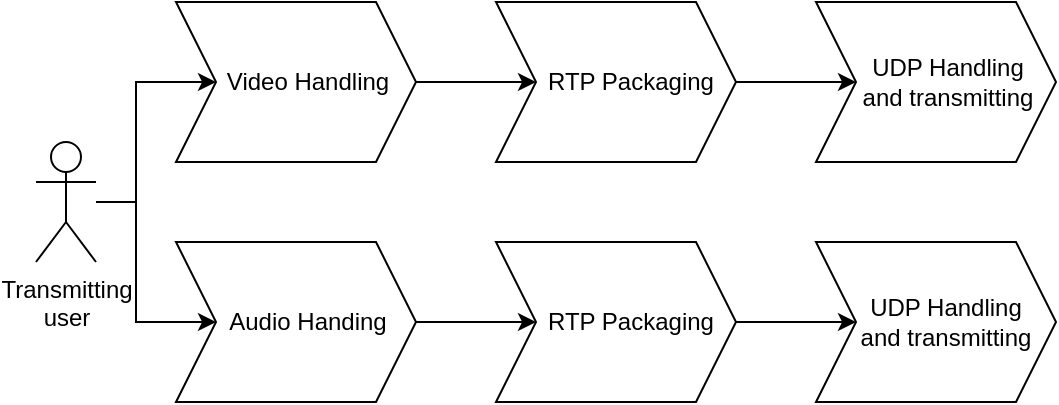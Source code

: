 <mxfile version="27.0.9">
  <diagram name="Page-1" id="o5gd9bwJJ_nbIgfoKg56">
    <mxGraphModel dx="632" dy="331" grid="1" gridSize="10" guides="1" tooltips="1" connect="1" arrows="1" fold="1" page="1" pageScale="1" pageWidth="850" pageHeight="1100" math="0" shadow="0" adaptiveColors="none">
      <root>
        <mxCell id="0" />
        <mxCell id="1" parent="0" />
        <mxCell id="IAxeg0PJohcV3PKiuJnK-14" style="edgeStyle=orthogonalEdgeStyle;rounded=0;orthogonalLoop=1;jettySize=auto;html=1;" edge="1" parent="1" source="IAxeg0PJohcV3PKiuJnK-1" target="IAxeg0PJohcV3PKiuJnK-10">
          <mxGeometry relative="1" as="geometry" />
        </mxCell>
        <mxCell id="IAxeg0PJohcV3PKiuJnK-15" style="edgeStyle=orthogonalEdgeStyle;rounded=0;orthogonalLoop=1;jettySize=auto;html=1;" edge="1" parent="1" source="IAxeg0PJohcV3PKiuJnK-1" target="IAxeg0PJohcV3PKiuJnK-8">
          <mxGeometry relative="1" as="geometry" />
        </mxCell>
        <mxCell id="IAxeg0PJohcV3PKiuJnK-1" value="Transmitting&lt;div&gt;user&lt;/div&gt;" style="shape=umlActor;verticalLabelPosition=bottom;verticalAlign=top;html=1;outlineConnect=0;" vertex="1" parent="1">
          <mxGeometry x="50" y="170" width="30" height="60" as="geometry" />
        </mxCell>
        <mxCell id="IAxeg0PJohcV3PKiuJnK-4" value="" style="edgeStyle=orthogonalEdgeStyle;rounded=0;orthogonalLoop=1;jettySize=auto;html=1;" edge="1" parent="1" source="IAxeg0PJohcV3PKiuJnK-2" target="IAxeg0PJohcV3PKiuJnK-3">
          <mxGeometry relative="1" as="geometry" />
        </mxCell>
        <mxCell id="IAxeg0PJohcV3PKiuJnK-2" value="RTP Packaging" style="shape=step;perimeter=stepPerimeter;whiteSpace=wrap;html=1;fixedSize=1;labelPosition=center;verticalLabelPosition=middle;align=center;verticalAlign=middle;textDirection=rtl;spacingLeft=15;" vertex="1" parent="1">
          <mxGeometry x="280" y="100" width="120" height="80" as="geometry" />
        </mxCell>
        <mxCell id="IAxeg0PJohcV3PKiuJnK-3" value="UDP Handling&lt;div&gt;and transmitting&lt;/div&gt;" style="shape=step;perimeter=stepPerimeter;whiteSpace=wrap;html=1;fixedSize=1;spacingLeft=12;" vertex="1" parent="1">
          <mxGeometry x="440" y="100" width="120" height="80" as="geometry" />
        </mxCell>
        <mxCell id="IAxeg0PJohcV3PKiuJnK-5" value="" style="edgeStyle=orthogonalEdgeStyle;rounded=0;orthogonalLoop=1;jettySize=auto;html=1;" edge="1" parent="1" source="IAxeg0PJohcV3PKiuJnK-6" target="IAxeg0PJohcV3PKiuJnK-7">
          <mxGeometry relative="1" as="geometry" />
        </mxCell>
        <mxCell id="IAxeg0PJohcV3PKiuJnK-6" value="RTP Packaging" style="shape=step;perimeter=stepPerimeter;whiteSpace=wrap;html=1;fixedSize=1;labelPosition=center;verticalLabelPosition=middle;align=center;verticalAlign=middle;textDirection=rtl;spacingLeft=15;" vertex="1" parent="1">
          <mxGeometry x="280" y="220" width="120" height="80" as="geometry" />
        </mxCell>
        <mxCell id="IAxeg0PJohcV3PKiuJnK-7" value="UDP Handling&lt;div&gt;and transmitting&lt;/div&gt;" style="shape=step;perimeter=stepPerimeter;whiteSpace=wrap;html=1;fixedSize=1;spacingLeft=10;" vertex="1" parent="1">
          <mxGeometry x="440" y="220" width="120" height="80" as="geometry" />
        </mxCell>
        <mxCell id="IAxeg0PJohcV3PKiuJnK-9" value="" style="edgeStyle=orthogonalEdgeStyle;rounded=0;orthogonalLoop=1;jettySize=auto;html=1;" edge="1" parent="1" source="IAxeg0PJohcV3PKiuJnK-8" target="IAxeg0PJohcV3PKiuJnK-2">
          <mxGeometry relative="1" as="geometry" />
        </mxCell>
        <mxCell id="IAxeg0PJohcV3PKiuJnK-8" value="Video Handling" style="shape=step;perimeter=stepPerimeter;whiteSpace=wrap;html=1;fixedSize=1;spacingLeft=12;" vertex="1" parent="1">
          <mxGeometry x="120" y="100" width="120" height="80" as="geometry" />
        </mxCell>
        <mxCell id="IAxeg0PJohcV3PKiuJnK-11" value="" style="edgeStyle=orthogonalEdgeStyle;rounded=0;orthogonalLoop=1;jettySize=auto;html=1;" edge="1" parent="1" source="IAxeg0PJohcV3PKiuJnK-10" target="IAxeg0PJohcV3PKiuJnK-6">
          <mxGeometry relative="1" as="geometry" />
        </mxCell>
        <mxCell id="IAxeg0PJohcV3PKiuJnK-10" value="Audio Handing" style="shape=step;perimeter=stepPerimeter;whiteSpace=wrap;html=1;fixedSize=1;spacingLeft=12;" vertex="1" parent="1">
          <mxGeometry x="120" y="220" width="120" height="80" as="geometry" />
        </mxCell>
      </root>
    </mxGraphModel>
  </diagram>
</mxfile>
